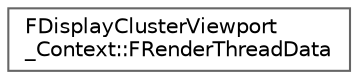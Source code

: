 digraph "Graphical Class Hierarchy"
{
 // INTERACTIVE_SVG=YES
 // LATEX_PDF_SIZE
  bgcolor="transparent";
  edge [fontname=Helvetica,fontsize=10,labelfontname=Helvetica,labelfontsize=10];
  node [fontname=Helvetica,fontsize=10,shape=box,height=0.2,width=0.4];
  rankdir="LR";
  Node0 [id="Node000000",label="FDisplayClusterViewport\l_Context::FRenderThreadData",height=0.2,width=0.4,color="grey40", fillcolor="white", style="filled",URL="$d4/dc6/structFDisplayClusterViewport__Context_1_1FRenderThreadData.html",tooltip="Viewport context data for rendering thread."];
}
